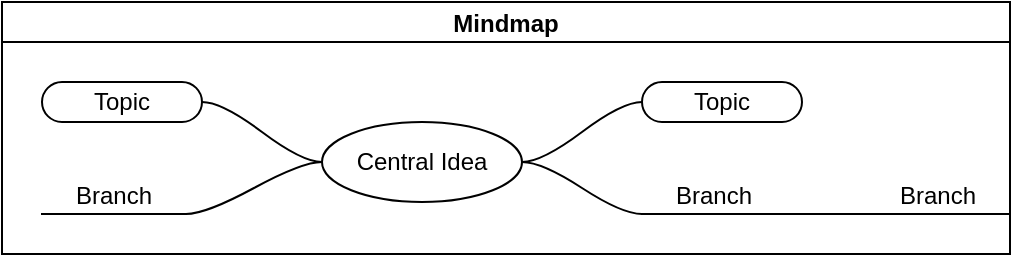 <mxfile>
    <diagram name="Página-1" id="s52b-2t7SjTrlv_IX_Wi">
        <mxGraphModel dx="1216" dy="825" grid="0" gridSize="10" guides="1" tooltips="1" connect="1" arrows="1" fold="1" page="1" pageScale="1" pageWidth="1920" pageHeight="1200" math="0" shadow="0">
            <root>
                <mxCell id="0"/>
                <mxCell id="1" parent="0"/>
                <mxCell id="fU_N-OgkvJ_QbkL2twpL-1" value="Mindmap" style="swimlane;startSize=20;horizontal=1;containerType=tree;" parent="1" vertex="1">
                    <mxGeometry x="450" y="360" width="504" height="126" as="geometry"/>
                </mxCell>
                <mxCell id="fU_N-OgkvJ_QbkL2twpL-2" value="" style="edgeStyle=entityRelationEdgeStyle;startArrow=none;endArrow=none;segment=10;curved=1;sourcePerimeterSpacing=0;targetPerimeterSpacing=0;rounded=0;" parent="fU_N-OgkvJ_QbkL2twpL-1" source="fU_N-OgkvJ_QbkL2twpL-6" target="fU_N-OgkvJ_QbkL2twpL-7" edge="1">
                    <mxGeometry relative="1" as="geometry"/>
                </mxCell>
                <mxCell id="fU_N-OgkvJ_QbkL2twpL-3" value="" style="edgeStyle=entityRelationEdgeStyle;startArrow=none;endArrow=none;segment=10;curved=1;sourcePerimeterSpacing=0;targetPerimeterSpacing=0;rounded=0;" parent="fU_N-OgkvJ_QbkL2twpL-1" source="fU_N-OgkvJ_QbkL2twpL-6" target="fU_N-OgkvJ_QbkL2twpL-8" edge="1">
                    <mxGeometry relative="1" as="geometry"/>
                </mxCell>
                <mxCell id="fU_N-OgkvJ_QbkL2twpL-4" value="" style="edgeStyle=entityRelationEdgeStyle;startArrow=none;endArrow=none;segment=10;curved=1;sourcePerimeterSpacing=0;targetPerimeterSpacing=0;rounded=0;" parent="fU_N-OgkvJ_QbkL2twpL-1" source="fU_N-OgkvJ_QbkL2twpL-6" target="fU_N-OgkvJ_QbkL2twpL-9" edge="1">
                    <mxGeometry relative="1" as="geometry"/>
                </mxCell>
                <mxCell id="fU_N-OgkvJ_QbkL2twpL-5" value="" style="edgeStyle=entityRelationEdgeStyle;startArrow=none;endArrow=none;segment=10;curved=1;sourcePerimeterSpacing=0;targetPerimeterSpacing=0;rounded=0;" parent="fU_N-OgkvJ_QbkL2twpL-1" source="fU_N-OgkvJ_QbkL2twpL-6" target="fU_N-OgkvJ_QbkL2twpL-10" edge="1">
                    <mxGeometry relative="1" as="geometry"/>
                </mxCell>
                <mxCell id="fU_N-OgkvJ_QbkL2twpL-6" value="Central Idea" style="ellipse;whiteSpace=wrap;html=1;align=center;treeFolding=1;treeMoving=1;newEdgeStyle={&quot;edgeStyle&quot;:&quot;entityRelationEdgeStyle&quot;,&quot;startArrow&quot;:&quot;none&quot;,&quot;endArrow&quot;:&quot;none&quot;,&quot;segment&quot;:10,&quot;curved&quot;:1,&quot;sourcePerimeterSpacing&quot;:0,&quot;targetPerimeterSpacing&quot;:0};" parent="fU_N-OgkvJ_QbkL2twpL-1" vertex="1">
                    <mxGeometry x="160" y="60" width="100" height="40" as="geometry"/>
                </mxCell>
                <mxCell id="fU_N-OgkvJ_QbkL2twpL-7" value="Topic" style="whiteSpace=wrap;html=1;rounded=1;arcSize=50;align=center;verticalAlign=middle;strokeWidth=1;autosize=1;spacing=4;treeFolding=1;treeMoving=1;newEdgeStyle={&quot;edgeStyle&quot;:&quot;entityRelationEdgeStyle&quot;,&quot;startArrow&quot;:&quot;none&quot;,&quot;endArrow&quot;:&quot;none&quot;,&quot;segment&quot;:10,&quot;curved&quot;:1,&quot;sourcePerimeterSpacing&quot;:0,&quot;targetPerimeterSpacing&quot;:0};" parent="fU_N-OgkvJ_QbkL2twpL-1" vertex="1">
                    <mxGeometry x="320" y="40" width="80" height="20" as="geometry"/>
                </mxCell>
                <mxCell id="fU_N-OgkvJ_QbkL2twpL-8" value="Branch" style="whiteSpace=wrap;html=1;shape=partialRectangle;top=0;left=0;bottom=1;right=0;points=[[0,1],[1,1]];fillColor=none;align=center;verticalAlign=bottom;routingCenterY=0.5;snapToPoint=1;autosize=1;treeFolding=1;treeMoving=1;newEdgeStyle={&quot;edgeStyle&quot;:&quot;entityRelationEdgeStyle&quot;,&quot;startArrow&quot;:&quot;none&quot;,&quot;endArrow&quot;:&quot;none&quot;,&quot;segment&quot;:10,&quot;curved&quot;:1,&quot;sourcePerimeterSpacing&quot;:0,&quot;targetPerimeterSpacing&quot;:0};" parent="fU_N-OgkvJ_QbkL2twpL-1" vertex="1">
                    <mxGeometry x="320" y="80" width="72" height="26" as="geometry"/>
                </mxCell>
                <mxCell id="fU_N-OgkvJ_QbkL2twpL-9" value="Topic" style="whiteSpace=wrap;html=1;rounded=1;arcSize=50;align=center;verticalAlign=middle;strokeWidth=1;autosize=1;spacing=4;treeFolding=1;treeMoving=1;newEdgeStyle={&quot;edgeStyle&quot;:&quot;entityRelationEdgeStyle&quot;,&quot;startArrow&quot;:&quot;none&quot;,&quot;endArrow&quot;:&quot;none&quot;,&quot;segment&quot;:10,&quot;curved&quot;:1,&quot;sourcePerimeterSpacing&quot;:0,&quot;targetPerimeterSpacing&quot;:0};" parent="fU_N-OgkvJ_QbkL2twpL-1" vertex="1">
                    <mxGeometry x="20" y="40" width="80" height="20" as="geometry"/>
                </mxCell>
                <mxCell id="fU_N-OgkvJ_QbkL2twpL-10" value="Branch" style="whiteSpace=wrap;html=1;shape=partialRectangle;top=0;left=0;bottom=1;right=0;points=[[0,1],[1,1]];fillColor=none;align=center;verticalAlign=bottom;routingCenterY=0.5;snapToPoint=1;autosize=1;treeFolding=1;treeMoving=1;newEdgeStyle={&quot;edgeStyle&quot;:&quot;entityRelationEdgeStyle&quot;,&quot;startArrow&quot;:&quot;none&quot;,&quot;endArrow&quot;:&quot;none&quot;,&quot;segment&quot;:10,&quot;curved&quot;:1,&quot;sourcePerimeterSpacing&quot;:0,&quot;targetPerimeterSpacing&quot;:0};" parent="fU_N-OgkvJ_QbkL2twpL-1" vertex="1">
                    <mxGeometry x="20" y="80" width="72" height="26" as="geometry"/>
                </mxCell>
                <mxCell id="2" value="" style="edgeStyle=entityRelationEdgeStyle;startArrow=none;endArrow=none;segment=10;curved=1;sourcePerimeterSpacing=0;targetPerimeterSpacing=0;rounded=0;" edge="1" target="3" source="fU_N-OgkvJ_QbkL2twpL-8" parent="fU_N-OgkvJ_QbkL2twpL-1">
                    <mxGeometry relative="1" as="geometry">
                        <mxPoint x="710" y="440" as="sourcePoint"/>
                    </mxGeometry>
                </mxCell>
                <mxCell id="3" value="Branch" style="whiteSpace=wrap;html=1;shape=partialRectangle;top=0;left=0;bottom=1;right=0;points=[[0,1],[1,1]];fillColor=none;align=center;verticalAlign=bottom;routingCenterY=0.5;snapToPoint=1;autosize=1;treeFolding=1;treeMoving=1;newEdgeStyle={&quot;edgeStyle&quot;:&quot;entityRelationEdgeStyle&quot;,&quot;startArrow&quot;:&quot;none&quot;,&quot;endArrow&quot;:&quot;none&quot;,&quot;segment&quot;:10,&quot;curved&quot;:1,&quot;sourcePerimeterSpacing&quot;:0,&quot;targetPerimeterSpacing&quot;:0};" vertex="1" parent="fU_N-OgkvJ_QbkL2twpL-1">
                    <mxGeometry x="432" y="80" width="72" height="26" as="geometry"/>
                </mxCell>
            </root>
        </mxGraphModel>
    </diagram>
</mxfile>